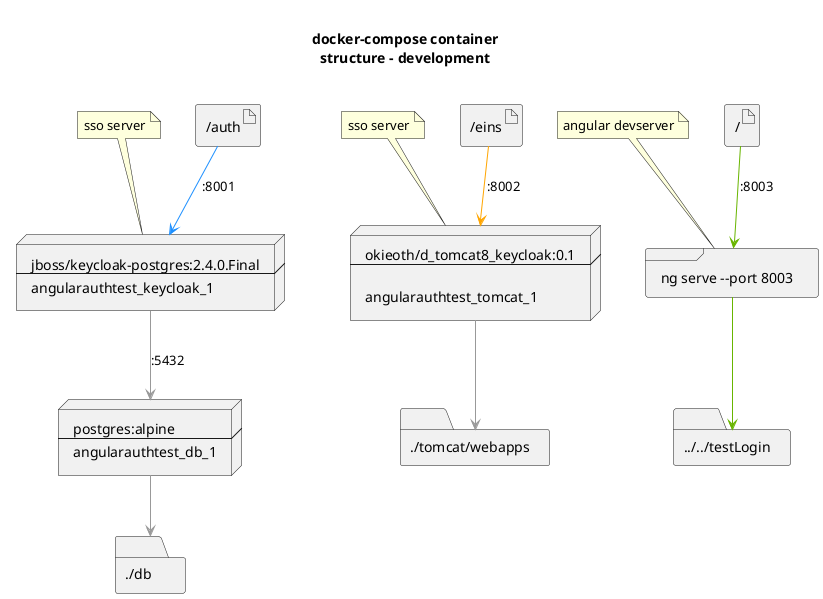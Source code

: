 @startuml
title \ndocker-compose container\nstructure - development\n

!define clAuth #DodgerBlue
!define clEins #Orange
!define clZwei #68B500
!define clBlack #999999


node keycloak [
jboss/keycloak-postgres:2.4.0.Final
--
angularauthtest_keycloak_1
]

note top of keycloak: sso server

node db [
postgres:alpine
--
angularauthtest_db_1
]

node tomcat [
okieoth/d_tomcat8_keycloak:0.1
--

angularauthtest_tomcat_1
]

note top of tomcat: sso server

frame ng_serve [
    ng serve --port 8003
]

note top of ng_serve: angular devserver

folder webapps as "./tomcat/webapps"
folder db_dir as "./db"
folder angular_dir as "../../testLogin"

artifact auth as "/auth"
artifact eins as "/eins"
artifact zwei as "/"

auth -[clAuth]-> keycloak: :8001
eins -[clEins]-> tomcat: :8002
zwei -[clZwei]-> ng_serve: :8003

keycloak -[clBlack]-> db: :5432

tomcat -[clBlack]down-> webapps
db -[clBlack]down-> db_dir
ng_serve -[clZwei]down-> angular_dir

@enduml